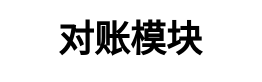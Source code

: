 <mxfile version="12.1.9" type="github" pages="1">
  <diagram id="4JpGRGy8voZu0mF4KgXn" name="Page-1">
    <mxGraphModel dx="1278" dy="548" grid="1" gridSize="10" guides="1" tooltips="1" connect="1" arrows="1" fold="1" page="1" pageScale="1" pageWidth="827" pageHeight="1169" math="0" shadow="0">
      <root>
        <mxCell id="0"/>
        <mxCell id="1" parent="0"/>
        <mxCell id="fTlTo1wBs70WhyVbYSTL-1" value="&lt;b&gt;&lt;font style=&quot;font-size: 18px&quot;&gt;对账模块&lt;/font&gt;&lt;/b&gt;" style="text;html=1;strokeColor=none;fillColor=none;align=center;verticalAlign=middle;whiteSpace=wrap;rounded=0;" parent="1" vertex="1">
          <mxGeometry x="40" y="50" width="130" height="40" as="geometry"/>
        </mxCell>
      </root>
    </mxGraphModel>
  </diagram>
</mxfile>
